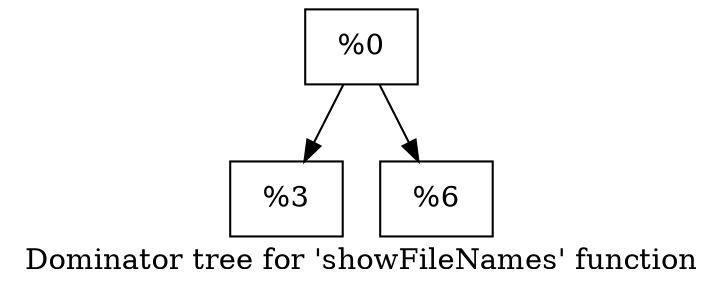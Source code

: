 digraph "Dominator tree for 'showFileNames' function" {
	label="Dominator tree for 'showFileNames' function";

	Node0x21ff900 [shape=record,label="{%0}"];
	Node0x21ff900 -> Node0x20b9e30;
	Node0x21ff900 -> Node0x1fc2c30;
	Node0x20b9e30 [shape=record,label="{%3}"];
	Node0x1fc2c30 [shape=record,label="{%6}"];
}
